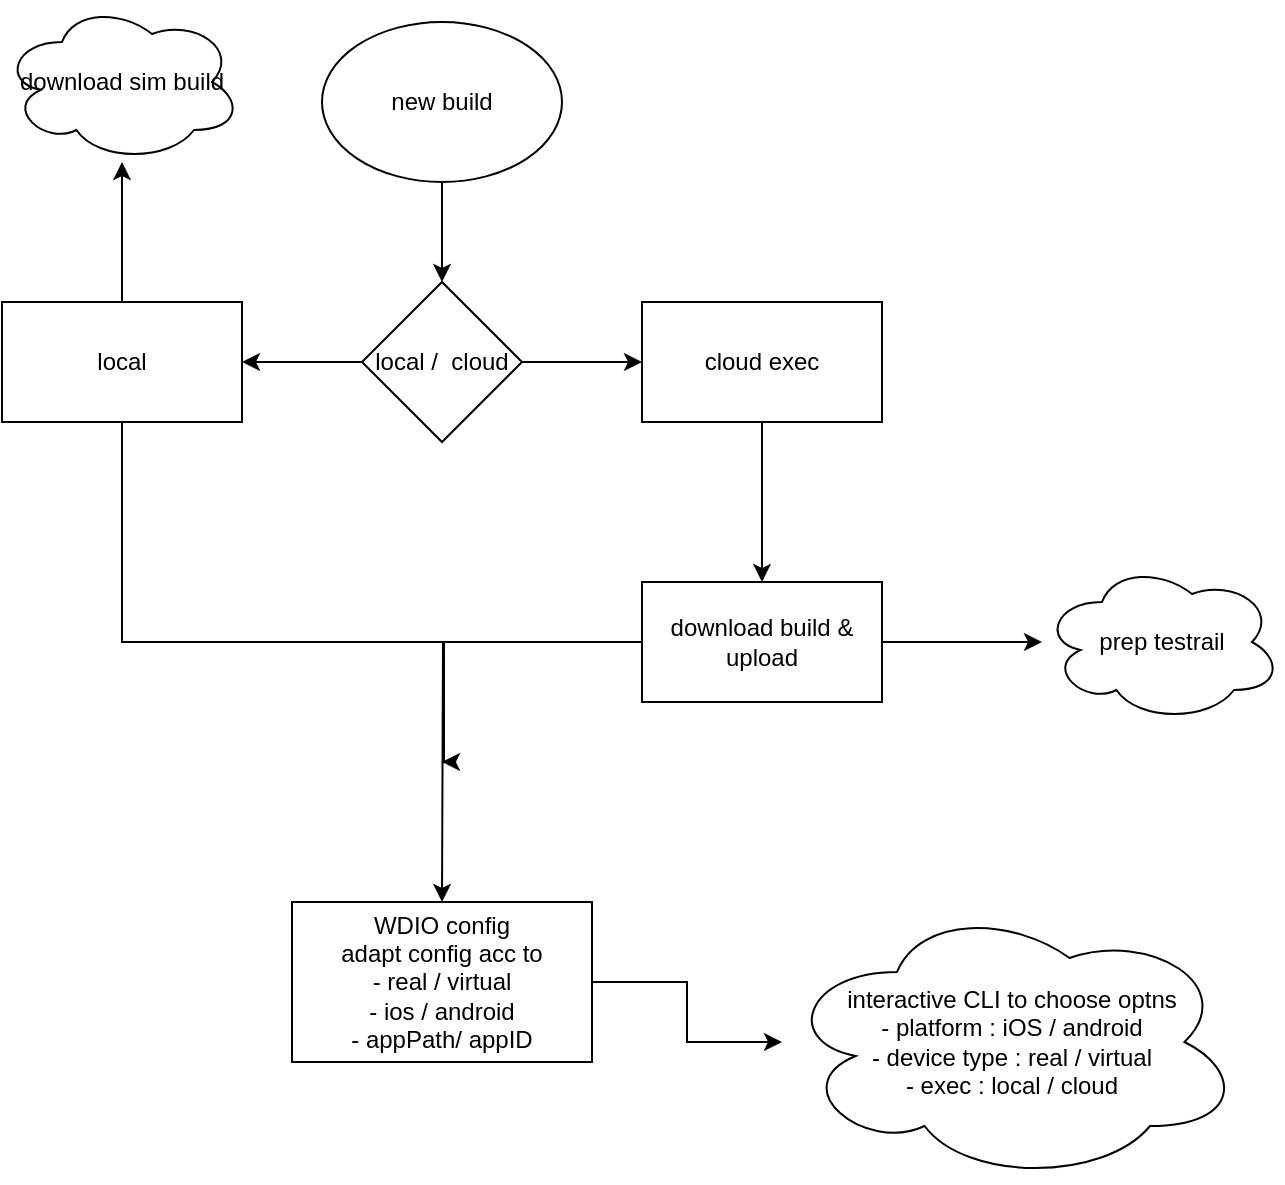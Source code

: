 <mxfile version="21.3.6" type="github">
  <diagram name="Page-1" id="etpdiY5WksrD8vICp0zm">
    <mxGraphModel dx="954" dy="1639" grid="1" gridSize="10" guides="1" tooltips="1" connect="1" arrows="1" fold="1" page="1" pageScale="1" pageWidth="850" pageHeight="1100" math="0" shadow="0">
      <root>
        <mxCell id="0" />
        <mxCell id="1" parent="0" />
        <mxCell id="svhEMXn01aHAIlezxbmA-22" value="" style="edgeStyle=orthogonalEdgeStyle;rounded=0;orthogonalLoop=1;jettySize=auto;html=1;" edge="1" parent="1" source="svhEMXn01aHAIlezxbmA-2" target="svhEMXn01aHAIlezxbmA-4">
          <mxGeometry relative="1" as="geometry" />
        </mxCell>
        <mxCell id="svhEMXn01aHAIlezxbmA-2" value="new build" style="ellipse;whiteSpace=wrap;html=1;" vertex="1" parent="1">
          <mxGeometry x="350" width="120" height="80" as="geometry" />
        </mxCell>
        <mxCell id="svhEMXn01aHAIlezxbmA-6" value="" style="edgeStyle=orthogonalEdgeStyle;rounded=0;orthogonalLoop=1;jettySize=auto;html=1;" edge="1" parent="1" source="svhEMXn01aHAIlezxbmA-4" target="svhEMXn01aHAIlezxbmA-5">
          <mxGeometry relative="1" as="geometry" />
        </mxCell>
        <mxCell id="svhEMXn01aHAIlezxbmA-10" value="" style="edgeStyle=orthogonalEdgeStyle;rounded=0;orthogonalLoop=1;jettySize=auto;html=1;" edge="1" parent="1" source="svhEMXn01aHAIlezxbmA-4" target="svhEMXn01aHAIlezxbmA-9">
          <mxGeometry relative="1" as="geometry" />
        </mxCell>
        <mxCell id="svhEMXn01aHAIlezxbmA-4" value="local /&amp;nbsp; cloud&lt;br&gt;" style="rhombus;whiteSpace=wrap;html=1;" vertex="1" parent="1">
          <mxGeometry x="370" y="130" width="80" height="80" as="geometry" />
        </mxCell>
        <mxCell id="svhEMXn01aHAIlezxbmA-8" value="" style="edgeStyle=orthogonalEdgeStyle;rounded=0;orthogonalLoop=1;jettySize=auto;html=1;" edge="1" parent="1" source="svhEMXn01aHAIlezxbmA-5" target="svhEMXn01aHAIlezxbmA-7">
          <mxGeometry relative="1" as="geometry" />
        </mxCell>
        <mxCell id="svhEMXn01aHAIlezxbmA-21" style="edgeStyle=orthogonalEdgeStyle;rounded=0;orthogonalLoop=1;jettySize=auto;html=1;" edge="1" parent="1" source="svhEMXn01aHAIlezxbmA-5">
          <mxGeometry relative="1" as="geometry">
            <mxPoint x="410" y="370" as="targetPoint" />
            <Array as="points">
              <mxPoint x="250" y="310" />
              <mxPoint x="411" y="310" />
            </Array>
          </mxGeometry>
        </mxCell>
        <mxCell id="svhEMXn01aHAIlezxbmA-5" value="local" style="whiteSpace=wrap;html=1;" vertex="1" parent="1">
          <mxGeometry x="190" y="140" width="120" height="60" as="geometry" />
        </mxCell>
        <mxCell id="svhEMXn01aHAIlezxbmA-7" value="download sim build&lt;br&gt;" style="ellipse;shape=cloud;whiteSpace=wrap;html=1;" vertex="1" parent="1">
          <mxGeometry x="190" y="-10" width="120" height="80" as="geometry" />
        </mxCell>
        <mxCell id="svhEMXn01aHAIlezxbmA-12" value="" style="edgeStyle=orthogonalEdgeStyle;rounded=0;orthogonalLoop=1;jettySize=auto;html=1;" edge="1" parent="1" source="svhEMXn01aHAIlezxbmA-9" target="svhEMXn01aHAIlezxbmA-11">
          <mxGeometry relative="1" as="geometry" />
        </mxCell>
        <mxCell id="svhEMXn01aHAIlezxbmA-9" value="cloud exec" style="whiteSpace=wrap;html=1;" vertex="1" parent="1">
          <mxGeometry x="510" y="140" width="120" height="60" as="geometry" />
        </mxCell>
        <mxCell id="svhEMXn01aHAIlezxbmA-14" value="" style="edgeStyle=orthogonalEdgeStyle;rounded=0;orthogonalLoop=1;jettySize=auto;html=1;" edge="1" parent="1" source="svhEMXn01aHAIlezxbmA-11">
          <mxGeometry relative="1" as="geometry">
            <mxPoint x="410" y="440" as="targetPoint" />
          </mxGeometry>
        </mxCell>
        <mxCell id="svhEMXn01aHAIlezxbmA-16" value="" style="edgeStyle=orthogonalEdgeStyle;rounded=0;orthogonalLoop=1;jettySize=auto;html=1;" edge="1" parent="1" source="svhEMXn01aHAIlezxbmA-11" target="svhEMXn01aHAIlezxbmA-15">
          <mxGeometry relative="1" as="geometry" />
        </mxCell>
        <mxCell id="svhEMXn01aHAIlezxbmA-11" value="download build &amp;amp; upload" style="whiteSpace=wrap;html=1;" vertex="1" parent="1">
          <mxGeometry x="510" y="280" width="120" height="60" as="geometry" />
        </mxCell>
        <mxCell id="svhEMXn01aHAIlezxbmA-15" value="prep testrail&lt;br&gt;" style="ellipse;shape=cloud;whiteSpace=wrap;html=1;" vertex="1" parent="1">
          <mxGeometry x="710" y="270" width="120" height="80" as="geometry" />
        </mxCell>
        <mxCell id="svhEMXn01aHAIlezxbmA-24" value="" style="edgeStyle=orthogonalEdgeStyle;rounded=0;orthogonalLoop=1;jettySize=auto;html=1;" edge="1" parent="1" source="svhEMXn01aHAIlezxbmA-20" target="svhEMXn01aHAIlezxbmA-23">
          <mxGeometry relative="1" as="geometry" />
        </mxCell>
        <mxCell id="svhEMXn01aHAIlezxbmA-20" value="WDIO config&lt;br&gt;adapt config acc to&lt;br&gt;- real / virtual&lt;br&gt;- ios / android&lt;br&gt;- appPath/ appID" style="rounded=0;whiteSpace=wrap;html=1;" vertex="1" parent="1">
          <mxGeometry x="335" y="440" width="150" height="80" as="geometry" />
        </mxCell>
        <mxCell id="svhEMXn01aHAIlezxbmA-23" value="interactive CLI to choose optns&lt;br&gt;- platform : iOS / android&lt;br&gt;- device type : real / virtual&lt;br&gt;- exec : local / cloud" style="ellipse;shape=cloud;whiteSpace=wrap;html=1;rounded=0;" vertex="1" parent="1">
          <mxGeometry x="580" y="440" width="230" height="140" as="geometry" />
        </mxCell>
      </root>
    </mxGraphModel>
  </diagram>
</mxfile>
